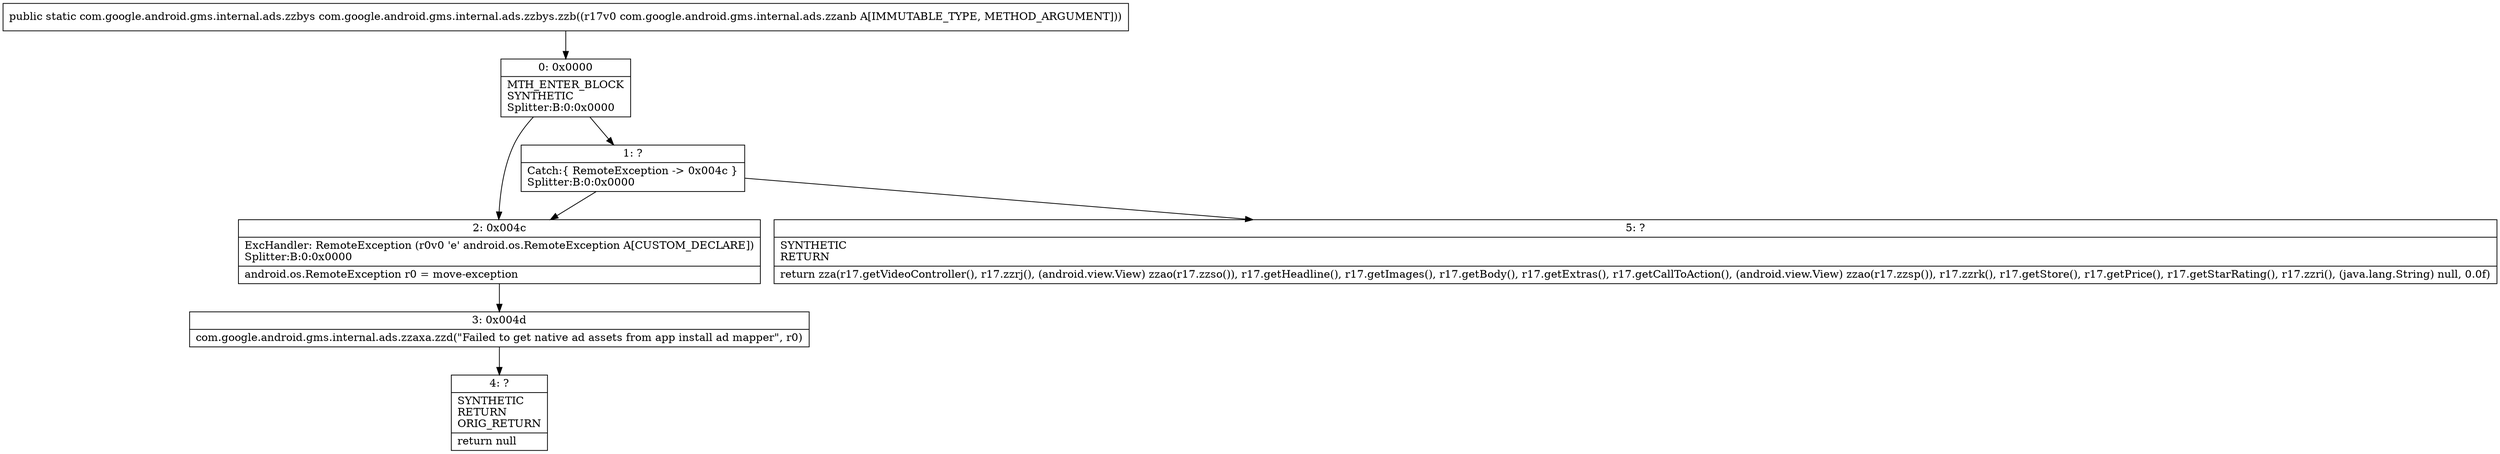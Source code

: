 digraph "CFG forcom.google.android.gms.internal.ads.zzbys.zzb(Lcom\/google\/android\/gms\/internal\/ads\/zzanb;)Lcom\/google\/android\/gms\/internal\/ads\/zzbys;" {
Node_0 [shape=record,label="{0\:\ 0x0000|MTH_ENTER_BLOCK\lSYNTHETIC\lSplitter:B:0:0x0000\l}"];
Node_1 [shape=record,label="{1\:\ ?|Catch:\{ RemoteException \-\> 0x004c \}\lSplitter:B:0:0x0000\l}"];
Node_2 [shape=record,label="{2\:\ 0x004c|ExcHandler: RemoteException (r0v0 'e' android.os.RemoteException A[CUSTOM_DECLARE])\lSplitter:B:0:0x0000\l|android.os.RemoteException r0 = move\-exception\l}"];
Node_3 [shape=record,label="{3\:\ 0x004d|com.google.android.gms.internal.ads.zzaxa.zzd(\"Failed to get native ad assets from app install ad mapper\", r0)\l}"];
Node_4 [shape=record,label="{4\:\ ?|SYNTHETIC\lRETURN\lORIG_RETURN\l|return null\l}"];
Node_5 [shape=record,label="{5\:\ ?|SYNTHETIC\lRETURN\l|return zza(r17.getVideoController(), r17.zzrj(), (android.view.View) zzao(r17.zzso()), r17.getHeadline(), r17.getImages(), r17.getBody(), r17.getExtras(), r17.getCallToAction(), (android.view.View) zzao(r17.zzsp()), r17.zzrk(), r17.getStore(), r17.getPrice(), r17.getStarRating(), r17.zzri(), (java.lang.String) null, 0.0f)\l}"];
MethodNode[shape=record,label="{public static com.google.android.gms.internal.ads.zzbys com.google.android.gms.internal.ads.zzbys.zzb((r17v0 com.google.android.gms.internal.ads.zzanb A[IMMUTABLE_TYPE, METHOD_ARGUMENT])) }"];
MethodNode -> Node_0;
Node_0 -> Node_1;
Node_0 -> Node_2;
Node_1 -> Node_2;
Node_1 -> Node_5;
Node_2 -> Node_3;
Node_3 -> Node_4;
}

